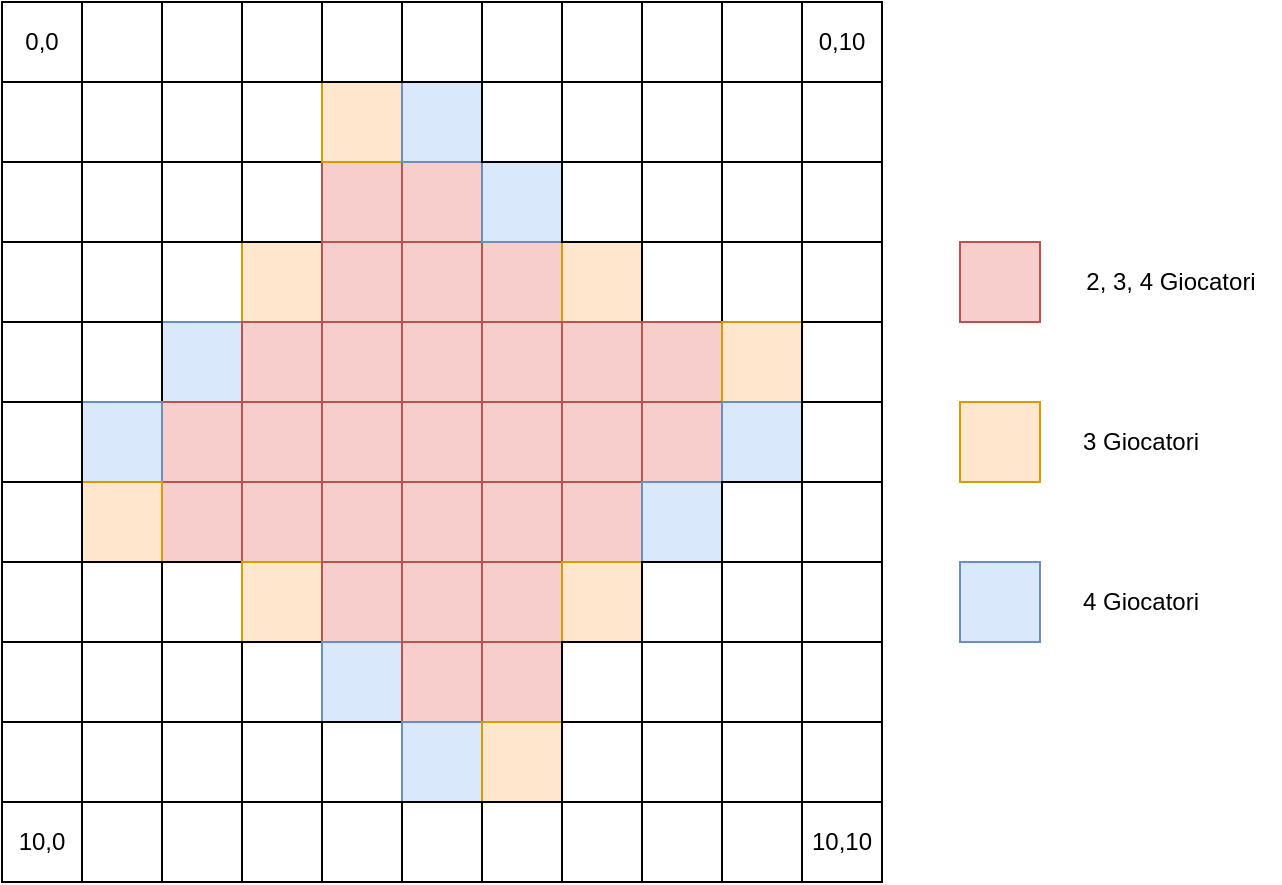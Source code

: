 <mxfile version="21.1.4" type="github">
  <diagram name="Pagina-1" id="-E2HQ6KpQesaJob6Ah_3">
    <mxGraphModel dx="755" dy="477" grid="1" gridSize="10" guides="1" tooltips="1" connect="1" arrows="1" fold="1" page="1" pageScale="1" pageWidth="827" pageHeight="1169" math="0" shadow="0">
      <root>
        <mxCell id="0" />
        <mxCell id="1" parent="0" />
        <mxCell id="nBvacR5jPzjU03QSo2Wc-1" value="" style="whiteSpace=wrap;html=1;aspect=fixed;" vertex="1" parent="1">
          <mxGeometry x="201" y="240" width="40" height="40" as="geometry" />
        </mxCell>
        <mxCell id="nBvacR5jPzjU03QSo2Wc-2" value="" style="whiteSpace=wrap;html=1;aspect=fixed;fillColor=#ffe6cc;strokeColor=#d79b00;" vertex="1" parent="1">
          <mxGeometry x="241" y="240" width="40" height="40" as="geometry" />
        </mxCell>
        <mxCell id="nBvacR5jPzjU03QSo2Wc-3" value="" style="whiteSpace=wrap;html=1;aspect=fixed;fillColor=#f8cecc;strokeColor=#b85450;" vertex="1" parent="1">
          <mxGeometry x="281" y="240" width="40" height="40" as="geometry" />
        </mxCell>
        <mxCell id="nBvacR5jPzjU03QSo2Wc-4" value="" style="whiteSpace=wrap;html=1;aspect=fixed;fillColor=#f8cecc;strokeColor=#b85450;" vertex="1" parent="1">
          <mxGeometry x="321" y="240" width="40" height="40" as="geometry" />
        </mxCell>
        <mxCell id="nBvacR5jPzjU03QSo2Wc-5" value="" style="whiteSpace=wrap;html=1;aspect=fixed;fillColor=#f8cecc;strokeColor=#b85450;" vertex="1" parent="1">
          <mxGeometry x="361" y="240" width="40" height="40" as="geometry" />
        </mxCell>
        <mxCell id="nBvacR5jPzjU03QSo2Wc-6" value="" style="whiteSpace=wrap;html=1;aspect=fixed;fillColor=#ffe6cc;strokeColor=#d79b00;" vertex="1" parent="1">
          <mxGeometry x="401" y="240" width="40" height="40" as="geometry" />
        </mxCell>
        <mxCell id="nBvacR5jPzjU03QSo2Wc-7" value="" style="whiteSpace=wrap;html=1;aspect=fixed;" vertex="1" parent="1">
          <mxGeometry x="441" y="240" width="40" height="40" as="geometry" />
        </mxCell>
        <mxCell id="nBvacR5jPzjU03QSo2Wc-8" value="" style="whiteSpace=wrap;html=1;aspect=fixed;" vertex="1" parent="1">
          <mxGeometry x="481" y="240" width="40" height="40" as="geometry" />
        </mxCell>
        <mxCell id="nBvacR5jPzjU03QSo2Wc-9" value="" style="whiteSpace=wrap;html=1;aspect=fixed;" vertex="1" parent="1">
          <mxGeometry x="161" y="240" width="40" height="40" as="geometry" />
        </mxCell>
        <mxCell id="nBvacR5jPzjU03QSo2Wc-10" value="" style="whiteSpace=wrap;html=1;aspect=fixed;" vertex="1" parent="1">
          <mxGeometry x="121" y="240" width="40" height="40" as="geometry" />
        </mxCell>
        <mxCell id="nBvacR5jPzjU03QSo2Wc-11" value="" style="whiteSpace=wrap;html=1;aspect=fixed;" vertex="1" parent="1">
          <mxGeometry x="521" y="240" width="40" height="40" as="geometry" />
        </mxCell>
        <mxCell id="nBvacR5jPzjU03QSo2Wc-12" value="" style="whiteSpace=wrap;html=1;aspect=fixed;fillColor=#dae8fc;strokeColor=#6c8ebf;" vertex="1" parent="1">
          <mxGeometry x="201" y="280" width="40" height="40" as="geometry" />
        </mxCell>
        <mxCell id="nBvacR5jPzjU03QSo2Wc-13" value="" style="whiteSpace=wrap;html=1;aspect=fixed;fillColor=#f8cecc;strokeColor=#b85450;" vertex="1" parent="1">
          <mxGeometry x="241" y="280" width="40" height="40" as="geometry" />
        </mxCell>
        <mxCell id="nBvacR5jPzjU03QSo2Wc-14" value="" style="whiteSpace=wrap;html=1;aspect=fixed;fillColor=#f8cecc;strokeColor=#b85450;" vertex="1" parent="1">
          <mxGeometry x="281" y="280" width="40" height="40" as="geometry" />
        </mxCell>
        <mxCell id="nBvacR5jPzjU03QSo2Wc-15" value="" style="whiteSpace=wrap;html=1;aspect=fixed;fillColor=#f8cecc;strokeColor=#b85450;" vertex="1" parent="1">
          <mxGeometry x="321" y="280" width="40" height="40" as="geometry" />
        </mxCell>
        <mxCell id="nBvacR5jPzjU03QSo2Wc-16" value="" style="whiteSpace=wrap;html=1;aspect=fixed;fillColor=#f8cecc;strokeColor=#b85450;" vertex="1" parent="1">
          <mxGeometry x="361" y="280" width="40" height="40" as="geometry" />
        </mxCell>
        <mxCell id="nBvacR5jPzjU03QSo2Wc-17" value="" style="whiteSpace=wrap;html=1;aspect=fixed;fillColor=#f8cecc;strokeColor=#b85450;" vertex="1" parent="1">
          <mxGeometry x="401" y="280" width="40" height="40" as="geometry" />
        </mxCell>
        <mxCell id="nBvacR5jPzjU03QSo2Wc-18" value="" style="whiteSpace=wrap;html=1;aspect=fixed;fillColor=#f8cecc;strokeColor=#b85450;" vertex="1" parent="1">
          <mxGeometry x="441" y="280" width="40" height="40" as="geometry" />
        </mxCell>
        <mxCell id="nBvacR5jPzjU03QSo2Wc-19" value="" style="whiteSpace=wrap;html=1;aspect=fixed;fillColor=#ffe6cc;strokeColor=#d79b00;" vertex="1" parent="1">
          <mxGeometry x="481" y="280" width="40" height="40" as="geometry" />
        </mxCell>
        <mxCell id="nBvacR5jPzjU03QSo2Wc-20" value="" style="whiteSpace=wrap;html=1;aspect=fixed;" vertex="1" parent="1">
          <mxGeometry x="161" y="280" width="40" height="40" as="geometry" />
        </mxCell>
        <mxCell id="nBvacR5jPzjU03QSo2Wc-21" value="" style="whiteSpace=wrap;html=1;aspect=fixed;" vertex="1" parent="1">
          <mxGeometry x="121" y="280" width="40" height="40" as="geometry" />
        </mxCell>
        <mxCell id="nBvacR5jPzjU03QSo2Wc-22" value="" style="whiteSpace=wrap;html=1;aspect=fixed;" vertex="1" parent="1">
          <mxGeometry x="521" y="280" width="40" height="40" as="geometry" />
        </mxCell>
        <mxCell id="nBvacR5jPzjU03QSo2Wc-23" value="" style="whiteSpace=wrap;html=1;aspect=fixed;" vertex="1" parent="1">
          <mxGeometry x="201" y="200" width="40" height="40" as="geometry" />
        </mxCell>
        <mxCell id="nBvacR5jPzjU03QSo2Wc-24" value="" style="whiteSpace=wrap;html=1;aspect=fixed;" vertex="1" parent="1">
          <mxGeometry x="241" y="200" width="40" height="40" as="geometry" />
        </mxCell>
        <mxCell id="nBvacR5jPzjU03QSo2Wc-25" value="" style="whiteSpace=wrap;html=1;aspect=fixed;fillColor=#f8cecc;strokeColor=#b85450;" vertex="1" parent="1">
          <mxGeometry x="281" y="200" width="40" height="40" as="geometry" />
        </mxCell>
        <mxCell id="nBvacR5jPzjU03QSo2Wc-26" value="" style="whiteSpace=wrap;html=1;aspect=fixed;fillColor=#f8cecc;strokeColor=#b85450;" vertex="1" parent="1">
          <mxGeometry x="321" y="200" width="40" height="40" as="geometry" />
        </mxCell>
        <mxCell id="nBvacR5jPzjU03QSo2Wc-27" value="" style="whiteSpace=wrap;html=1;aspect=fixed;fillColor=#dae8fc;strokeColor=#6c8ebf;" vertex="1" parent="1">
          <mxGeometry x="361" y="200" width="40" height="40" as="geometry" />
        </mxCell>
        <mxCell id="nBvacR5jPzjU03QSo2Wc-28" value="" style="whiteSpace=wrap;html=1;aspect=fixed;" vertex="1" parent="1">
          <mxGeometry x="401" y="200" width="40" height="40" as="geometry" />
        </mxCell>
        <mxCell id="nBvacR5jPzjU03QSo2Wc-29" value="" style="whiteSpace=wrap;html=1;aspect=fixed;" vertex="1" parent="1">
          <mxGeometry x="441" y="200" width="40" height="40" as="geometry" />
        </mxCell>
        <mxCell id="nBvacR5jPzjU03QSo2Wc-30" value="" style="whiteSpace=wrap;html=1;aspect=fixed;" vertex="1" parent="1">
          <mxGeometry x="481" y="200" width="40" height="40" as="geometry" />
        </mxCell>
        <mxCell id="nBvacR5jPzjU03QSo2Wc-31" value="" style="whiteSpace=wrap;html=1;aspect=fixed;" vertex="1" parent="1">
          <mxGeometry x="161" y="200" width="40" height="40" as="geometry" />
        </mxCell>
        <mxCell id="nBvacR5jPzjU03QSo2Wc-32" value="" style="whiteSpace=wrap;html=1;aspect=fixed;" vertex="1" parent="1">
          <mxGeometry x="121" y="200" width="40" height="40" as="geometry" />
        </mxCell>
        <mxCell id="nBvacR5jPzjU03QSo2Wc-33" value="" style="whiteSpace=wrap;html=1;aspect=fixed;" vertex="1" parent="1">
          <mxGeometry x="521" y="200" width="40" height="40" as="geometry" />
        </mxCell>
        <mxCell id="nBvacR5jPzjU03QSo2Wc-34" value="" style="whiteSpace=wrap;html=1;aspect=fixed;fillColor=#f8cecc;strokeColor=#b85450;" vertex="1" parent="1">
          <mxGeometry x="201" y="320" width="40" height="40" as="geometry" />
        </mxCell>
        <mxCell id="nBvacR5jPzjU03QSo2Wc-35" value="" style="whiteSpace=wrap;html=1;aspect=fixed;fillColor=#f8cecc;strokeColor=#b85450;" vertex="1" parent="1">
          <mxGeometry x="241" y="320" width="40" height="40" as="geometry" />
        </mxCell>
        <mxCell id="nBvacR5jPzjU03QSo2Wc-36" value="" style="whiteSpace=wrap;html=1;aspect=fixed;fillColor=#f8cecc;strokeColor=#b85450;" vertex="1" parent="1">
          <mxGeometry x="281" y="320" width="40" height="40" as="geometry" />
        </mxCell>
        <mxCell id="nBvacR5jPzjU03QSo2Wc-37" value="" style="whiteSpace=wrap;html=1;aspect=fixed;fillColor=#f8cecc;strokeColor=#b85450;" vertex="1" parent="1">
          <mxGeometry x="321" y="320" width="40" height="40" as="geometry" />
        </mxCell>
        <mxCell id="nBvacR5jPzjU03QSo2Wc-38" value="" style="whiteSpace=wrap;html=1;aspect=fixed;fillColor=#f8cecc;strokeColor=#b85450;" vertex="1" parent="1">
          <mxGeometry x="361" y="320" width="40" height="40" as="geometry" />
        </mxCell>
        <mxCell id="nBvacR5jPzjU03QSo2Wc-39" value="" style="whiteSpace=wrap;html=1;aspect=fixed;fillColor=#f8cecc;strokeColor=#b85450;" vertex="1" parent="1">
          <mxGeometry x="401" y="320" width="40" height="40" as="geometry" />
        </mxCell>
        <mxCell id="nBvacR5jPzjU03QSo2Wc-40" value="" style="whiteSpace=wrap;html=1;aspect=fixed;fillColor=#f8cecc;strokeColor=#b85450;" vertex="1" parent="1">
          <mxGeometry x="441" y="320" width="40" height="40" as="geometry" />
        </mxCell>
        <mxCell id="nBvacR5jPzjU03QSo2Wc-41" value="" style="whiteSpace=wrap;html=1;aspect=fixed;fillColor=#dae8fc;strokeColor=#6c8ebf;" vertex="1" parent="1">
          <mxGeometry x="481" y="320" width="40" height="40" as="geometry" />
        </mxCell>
        <mxCell id="nBvacR5jPzjU03QSo2Wc-42" value="" style="whiteSpace=wrap;html=1;aspect=fixed;fillColor=#dae8fc;strokeColor=#6c8ebf;" vertex="1" parent="1">
          <mxGeometry x="161" y="320" width="40" height="40" as="geometry" />
        </mxCell>
        <mxCell id="nBvacR5jPzjU03QSo2Wc-43" value="" style="whiteSpace=wrap;html=1;aspect=fixed;" vertex="1" parent="1">
          <mxGeometry x="121" y="320" width="40" height="40" as="geometry" />
        </mxCell>
        <mxCell id="nBvacR5jPzjU03QSo2Wc-44" value="" style="whiteSpace=wrap;html=1;aspect=fixed;" vertex="1" parent="1">
          <mxGeometry x="521" y="320" width="40" height="40" as="geometry" />
        </mxCell>
        <mxCell id="nBvacR5jPzjU03QSo2Wc-45" value="" style="whiteSpace=wrap;html=1;aspect=fixed;fillColor=#f8cecc;strokeColor=#b85450;" vertex="1" parent="1">
          <mxGeometry x="201" y="360" width="40" height="40" as="geometry" />
        </mxCell>
        <mxCell id="nBvacR5jPzjU03QSo2Wc-46" value="" style="whiteSpace=wrap;html=1;aspect=fixed;fillColor=#f8cecc;strokeColor=#b85450;" vertex="1" parent="1">
          <mxGeometry x="241" y="360" width="40" height="40" as="geometry" />
        </mxCell>
        <mxCell id="nBvacR5jPzjU03QSo2Wc-47" value="" style="whiteSpace=wrap;html=1;aspect=fixed;fillColor=#f8cecc;strokeColor=#b85450;" vertex="1" parent="1">
          <mxGeometry x="281" y="360" width="40" height="40" as="geometry" />
        </mxCell>
        <mxCell id="nBvacR5jPzjU03QSo2Wc-48" value="" style="whiteSpace=wrap;html=1;aspect=fixed;fillColor=#f8cecc;strokeColor=#b85450;" vertex="1" parent="1">
          <mxGeometry x="321" y="360" width="40" height="40" as="geometry" />
        </mxCell>
        <mxCell id="nBvacR5jPzjU03QSo2Wc-49" value="" style="whiteSpace=wrap;html=1;aspect=fixed;fillColor=#f8cecc;strokeColor=#b85450;" vertex="1" parent="1">
          <mxGeometry x="361" y="360" width="40" height="40" as="geometry" />
        </mxCell>
        <mxCell id="nBvacR5jPzjU03QSo2Wc-50" value="" style="whiteSpace=wrap;html=1;aspect=fixed;fillColor=#f8cecc;strokeColor=#b85450;" vertex="1" parent="1">
          <mxGeometry x="401" y="360" width="40" height="40" as="geometry" />
        </mxCell>
        <mxCell id="nBvacR5jPzjU03QSo2Wc-51" value="" style="whiteSpace=wrap;html=1;aspect=fixed;fillColor=#dae8fc;strokeColor=#6c8ebf;" vertex="1" parent="1">
          <mxGeometry x="441" y="360" width="40" height="40" as="geometry" />
        </mxCell>
        <mxCell id="nBvacR5jPzjU03QSo2Wc-52" value="" style="whiteSpace=wrap;html=1;aspect=fixed;" vertex="1" parent="1">
          <mxGeometry x="481" y="360" width="40" height="40" as="geometry" />
        </mxCell>
        <mxCell id="nBvacR5jPzjU03QSo2Wc-53" value="" style="whiteSpace=wrap;html=1;aspect=fixed;fillColor=#ffe6cc;strokeColor=#d79b00;" vertex="1" parent="1">
          <mxGeometry x="161" y="360" width="40" height="40" as="geometry" />
        </mxCell>
        <mxCell id="nBvacR5jPzjU03QSo2Wc-54" value="" style="whiteSpace=wrap;html=1;aspect=fixed;" vertex="1" parent="1">
          <mxGeometry x="121" y="360" width="40" height="40" as="geometry" />
        </mxCell>
        <mxCell id="nBvacR5jPzjU03QSo2Wc-55" value="" style="whiteSpace=wrap;html=1;aspect=fixed;" vertex="1" parent="1">
          <mxGeometry x="521" y="360" width="40" height="40" as="geometry" />
        </mxCell>
        <mxCell id="nBvacR5jPzjU03QSo2Wc-56" value="" style="whiteSpace=wrap;html=1;aspect=fixed;" vertex="1" parent="1">
          <mxGeometry x="201" y="160" width="40" height="40" as="geometry" />
        </mxCell>
        <mxCell id="nBvacR5jPzjU03QSo2Wc-57" value="" style="whiteSpace=wrap;html=1;aspect=fixed;" vertex="1" parent="1">
          <mxGeometry x="241" y="160" width="40" height="40" as="geometry" />
        </mxCell>
        <mxCell id="nBvacR5jPzjU03QSo2Wc-58" value="" style="whiteSpace=wrap;html=1;aspect=fixed;fillColor=#ffe6cc;strokeColor=#d79b00;" vertex="1" parent="1">
          <mxGeometry x="281" y="160" width="40" height="40" as="geometry" />
        </mxCell>
        <mxCell id="nBvacR5jPzjU03QSo2Wc-59" value="" style="whiteSpace=wrap;html=1;aspect=fixed;fillColor=#dae8fc;strokeColor=#6c8ebf;" vertex="1" parent="1">
          <mxGeometry x="321" y="160" width="40" height="40" as="geometry" />
        </mxCell>
        <mxCell id="nBvacR5jPzjU03QSo2Wc-60" value="" style="whiteSpace=wrap;html=1;aspect=fixed;" vertex="1" parent="1">
          <mxGeometry x="361" y="160" width="40" height="40" as="geometry" />
        </mxCell>
        <mxCell id="nBvacR5jPzjU03QSo2Wc-61" value="" style="whiteSpace=wrap;html=1;aspect=fixed;" vertex="1" parent="1">
          <mxGeometry x="401" y="160" width="40" height="40" as="geometry" />
        </mxCell>
        <mxCell id="nBvacR5jPzjU03QSo2Wc-62" value="" style="whiteSpace=wrap;html=1;aspect=fixed;" vertex="1" parent="1">
          <mxGeometry x="441" y="160" width="40" height="40" as="geometry" />
        </mxCell>
        <mxCell id="nBvacR5jPzjU03QSo2Wc-63" value="" style="whiteSpace=wrap;html=1;aspect=fixed;" vertex="1" parent="1">
          <mxGeometry x="481" y="160" width="40" height="40" as="geometry" />
        </mxCell>
        <mxCell id="nBvacR5jPzjU03QSo2Wc-64" value="" style="whiteSpace=wrap;html=1;aspect=fixed;" vertex="1" parent="1">
          <mxGeometry x="161" y="160" width="40" height="40" as="geometry" />
        </mxCell>
        <mxCell id="nBvacR5jPzjU03QSo2Wc-65" value="" style="whiteSpace=wrap;html=1;aspect=fixed;" vertex="1" parent="1">
          <mxGeometry x="121" y="160" width="40" height="40" as="geometry" />
        </mxCell>
        <mxCell id="nBvacR5jPzjU03QSo2Wc-66" value="" style="whiteSpace=wrap;html=1;aspect=fixed;" vertex="1" parent="1">
          <mxGeometry x="521" y="160" width="40" height="40" as="geometry" />
        </mxCell>
        <mxCell id="nBvacR5jPzjU03QSo2Wc-67" value="" style="whiteSpace=wrap;html=1;aspect=fixed;" vertex="1" parent="1">
          <mxGeometry x="201" y="120" width="40" height="40" as="geometry" />
        </mxCell>
        <mxCell id="nBvacR5jPzjU03QSo2Wc-68" value="" style="whiteSpace=wrap;html=1;aspect=fixed;" vertex="1" parent="1">
          <mxGeometry x="241" y="120" width="40" height="40" as="geometry" />
        </mxCell>
        <mxCell id="nBvacR5jPzjU03QSo2Wc-69" value="" style="whiteSpace=wrap;html=1;aspect=fixed;" vertex="1" parent="1">
          <mxGeometry x="281" y="120" width="40" height="40" as="geometry" />
        </mxCell>
        <mxCell id="nBvacR5jPzjU03QSo2Wc-70" value="" style="whiteSpace=wrap;html=1;aspect=fixed;" vertex="1" parent="1">
          <mxGeometry x="321" y="120" width="40" height="40" as="geometry" />
        </mxCell>
        <mxCell id="nBvacR5jPzjU03QSo2Wc-71" value="" style="whiteSpace=wrap;html=1;aspect=fixed;" vertex="1" parent="1">
          <mxGeometry x="361" y="120" width="40" height="40" as="geometry" />
        </mxCell>
        <mxCell id="nBvacR5jPzjU03QSo2Wc-72" value="" style="whiteSpace=wrap;html=1;aspect=fixed;" vertex="1" parent="1">
          <mxGeometry x="401" y="120" width="40" height="40" as="geometry" />
        </mxCell>
        <mxCell id="nBvacR5jPzjU03QSo2Wc-73" value="" style="whiteSpace=wrap;html=1;aspect=fixed;" vertex="1" parent="1">
          <mxGeometry x="441" y="120" width="40" height="40" as="geometry" />
        </mxCell>
        <mxCell id="nBvacR5jPzjU03QSo2Wc-74" value="" style="whiteSpace=wrap;html=1;aspect=fixed;" vertex="1" parent="1">
          <mxGeometry x="481" y="120" width="40" height="40" as="geometry" />
        </mxCell>
        <mxCell id="nBvacR5jPzjU03QSo2Wc-75" value="" style="whiteSpace=wrap;html=1;aspect=fixed;" vertex="1" parent="1">
          <mxGeometry x="161" y="120" width="40" height="40" as="geometry" />
        </mxCell>
        <mxCell id="nBvacR5jPzjU03QSo2Wc-76" value="0,0" style="whiteSpace=wrap;html=1;aspect=fixed;" vertex="1" parent="1">
          <mxGeometry x="121" y="120" width="40" height="40" as="geometry" />
        </mxCell>
        <mxCell id="nBvacR5jPzjU03QSo2Wc-77" value="0,10" style="whiteSpace=wrap;html=1;aspect=fixed;" vertex="1" parent="1">
          <mxGeometry x="521" y="120" width="40" height="40" as="geometry" />
        </mxCell>
        <mxCell id="nBvacR5jPzjU03QSo2Wc-78" value="" style="whiteSpace=wrap;html=1;aspect=fixed;" vertex="1" parent="1">
          <mxGeometry x="201" y="400" width="40" height="40" as="geometry" />
        </mxCell>
        <mxCell id="nBvacR5jPzjU03QSo2Wc-79" value="" style="whiteSpace=wrap;html=1;aspect=fixed;fillColor=#ffe6cc;strokeColor=#d79b00;" vertex="1" parent="1">
          <mxGeometry x="241" y="400" width="40" height="40" as="geometry" />
        </mxCell>
        <mxCell id="nBvacR5jPzjU03QSo2Wc-80" value="" style="whiteSpace=wrap;html=1;aspect=fixed;fillColor=#f8cecc;strokeColor=#b85450;" vertex="1" parent="1">
          <mxGeometry x="281" y="400" width="40" height="40" as="geometry" />
        </mxCell>
        <mxCell id="nBvacR5jPzjU03QSo2Wc-81" value="" style="whiteSpace=wrap;html=1;aspect=fixed;fillColor=#f8cecc;strokeColor=#b85450;" vertex="1" parent="1">
          <mxGeometry x="321" y="400" width="40" height="40" as="geometry" />
        </mxCell>
        <mxCell id="nBvacR5jPzjU03QSo2Wc-82" value="" style="whiteSpace=wrap;html=1;aspect=fixed;fillColor=#f8cecc;strokeColor=#b85450;" vertex="1" parent="1">
          <mxGeometry x="361" y="400" width="40" height="40" as="geometry" />
        </mxCell>
        <mxCell id="nBvacR5jPzjU03QSo2Wc-83" value="" style="whiteSpace=wrap;html=1;aspect=fixed;fillColor=#ffe6cc;strokeColor=#d79b00;" vertex="1" parent="1">
          <mxGeometry x="401" y="400" width="40" height="40" as="geometry" />
        </mxCell>
        <mxCell id="nBvacR5jPzjU03QSo2Wc-84" value="" style="whiteSpace=wrap;html=1;aspect=fixed;" vertex="1" parent="1">
          <mxGeometry x="441" y="400" width="40" height="40" as="geometry" />
        </mxCell>
        <mxCell id="nBvacR5jPzjU03QSo2Wc-85" value="" style="whiteSpace=wrap;html=1;aspect=fixed;" vertex="1" parent="1">
          <mxGeometry x="481" y="400" width="40" height="40" as="geometry" />
        </mxCell>
        <mxCell id="nBvacR5jPzjU03QSo2Wc-86" value="" style="whiteSpace=wrap;html=1;aspect=fixed;" vertex="1" parent="1">
          <mxGeometry x="161" y="400" width="40" height="40" as="geometry" />
        </mxCell>
        <mxCell id="nBvacR5jPzjU03QSo2Wc-87" value="" style="whiteSpace=wrap;html=1;aspect=fixed;" vertex="1" parent="1">
          <mxGeometry x="121" y="400" width="40" height="40" as="geometry" />
        </mxCell>
        <mxCell id="nBvacR5jPzjU03QSo2Wc-88" value="" style="whiteSpace=wrap;html=1;aspect=fixed;" vertex="1" parent="1">
          <mxGeometry x="521" y="400" width="40" height="40" as="geometry" />
        </mxCell>
        <mxCell id="nBvacR5jPzjU03QSo2Wc-89" value="" style="whiteSpace=wrap;html=1;aspect=fixed;" vertex="1" parent="1">
          <mxGeometry x="201" y="440" width="40" height="40" as="geometry" />
        </mxCell>
        <mxCell id="nBvacR5jPzjU03QSo2Wc-90" value="" style="whiteSpace=wrap;html=1;aspect=fixed;" vertex="1" parent="1">
          <mxGeometry x="241" y="440" width="40" height="40" as="geometry" />
        </mxCell>
        <mxCell id="nBvacR5jPzjU03QSo2Wc-91" value="" style="whiteSpace=wrap;html=1;aspect=fixed;fillColor=#dae8fc;strokeColor=#6c8ebf;" vertex="1" parent="1">
          <mxGeometry x="281" y="440" width="40" height="40" as="geometry" />
        </mxCell>
        <mxCell id="nBvacR5jPzjU03QSo2Wc-92" value="" style="whiteSpace=wrap;html=1;aspect=fixed;fillColor=#f8cecc;strokeColor=#b85450;" vertex="1" parent="1">
          <mxGeometry x="321" y="440" width="40" height="40" as="geometry" />
        </mxCell>
        <mxCell id="nBvacR5jPzjU03QSo2Wc-93" value="" style="whiteSpace=wrap;html=1;aspect=fixed;fillColor=#f8cecc;strokeColor=#b85450;" vertex="1" parent="1">
          <mxGeometry x="361" y="440" width="40" height="40" as="geometry" />
        </mxCell>
        <mxCell id="nBvacR5jPzjU03QSo2Wc-94" value="" style="whiteSpace=wrap;html=1;aspect=fixed;" vertex="1" parent="1">
          <mxGeometry x="401" y="440" width="40" height="40" as="geometry" />
        </mxCell>
        <mxCell id="nBvacR5jPzjU03QSo2Wc-95" value="" style="whiteSpace=wrap;html=1;aspect=fixed;" vertex="1" parent="1">
          <mxGeometry x="441" y="440" width="40" height="40" as="geometry" />
        </mxCell>
        <mxCell id="nBvacR5jPzjU03QSo2Wc-96" value="" style="whiteSpace=wrap;html=1;aspect=fixed;" vertex="1" parent="1">
          <mxGeometry x="481" y="440" width="40" height="40" as="geometry" />
        </mxCell>
        <mxCell id="nBvacR5jPzjU03QSo2Wc-97" value="" style="whiteSpace=wrap;html=1;aspect=fixed;" vertex="1" parent="1">
          <mxGeometry x="161" y="440" width="40" height="40" as="geometry" />
        </mxCell>
        <mxCell id="nBvacR5jPzjU03QSo2Wc-98" value="" style="whiteSpace=wrap;html=1;aspect=fixed;" vertex="1" parent="1">
          <mxGeometry x="121" y="440" width="40" height="40" as="geometry" />
        </mxCell>
        <mxCell id="nBvacR5jPzjU03QSo2Wc-99" value="" style="whiteSpace=wrap;html=1;aspect=fixed;" vertex="1" parent="1">
          <mxGeometry x="521" y="440" width="40" height="40" as="geometry" />
        </mxCell>
        <mxCell id="nBvacR5jPzjU03QSo2Wc-100" value="" style="whiteSpace=wrap;html=1;aspect=fixed;" vertex="1" parent="1">
          <mxGeometry x="201" y="480" width="40" height="40" as="geometry" />
        </mxCell>
        <mxCell id="nBvacR5jPzjU03QSo2Wc-101" value="" style="whiteSpace=wrap;html=1;aspect=fixed;" vertex="1" parent="1">
          <mxGeometry x="241" y="480" width="40" height="40" as="geometry" />
        </mxCell>
        <mxCell id="nBvacR5jPzjU03QSo2Wc-102" value="" style="whiteSpace=wrap;html=1;aspect=fixed;" vertex="1" parent="1">
          <mxGeometry x="281" y="480" width="40" height="40" as="geometry" />
        </mxCell>
        <mxCell id="nBvacR5jPzjU03QSo2Wc-103" value="" style="whiteSpace=wrap;html=1;aspect=fixed;fillColor=#dae8fc;strokeColor=#6c8ebf;" vertex="1" parent="1">
          <mxGeometry x="321" y="480" width="40" height="40" as="geometry" />
        </mxCell>
        <mxCell id="nBvacR5jPzjU03QSo2Wc-104" value="" style="whiteSpace=wrap;html=1;aspect=fixed;fillColor=#ffe6cc;strokeColor=#d79b00;" vertex="1" parent="1">
          <mxGeometry x="361" y="480" width="40" height="40" as="geometry" />
        </mxCell>
        <mxCell id="nBvacR5jPzjU03QSo2Wc-105" value="" style="whiteSpace=wrap;html=1;aspect=fixed;" vertex="1" parent="1">
          <mxGeometry x="401" y="480" width="40" height="40" as="geometry" />
        </mxCell>
        <mxCell id="nBvacR5jPzjU03QSo2Wc-106" value="" style="whiteSpace=wrap;html=1;aspect=fixed;" vertex="1" parent="1">
          <mxGeometry x="441" y="480" width="40" height="40" as="geometry" />
        </mxCell>
        <mxCell id="nBvacR5jPzjU03QSo2Wc-107" value="" style="whiteSpace=wrap;html=1;aspect=fixed;" vertex="1" parent="1">
          <mxGeometry x="481" y="480" width="40" height="40" as="geometry" />
        </mxCell>
        <mxCell id="nBvacR5jPzjU03QSo2Wc-108" value="" style="whiteSpace=wrap;html=1;aspect=fixed;" vertex="1" parent="1">
          <mxGeometry x="161" y="480" width="40" height="40" as="geometry" />
        </mxCell>
        <mxCell id="nBvacR5jPzjU03QSo2Wc-109" value="" style="whiteSpace=wrap;html=1;aspect=fixed;" vertex="1" parent="1">
          <mxGeometry x="121" y="480" width="40" height="40" as="geometry" />
        </mxCell>
        <mxCell id="nBvacR5jPzjU03QSo2Wc-110" value="" style="whiteSpace=wrap;html=1;aspect=fixed;" vertex="1" parent="1">
          <mxGeometry x="521" y="480" width="40" height="40" as="geometry" />
        </mxCell>
        <mxCell id="nBvacR5jPzjU03QSo2Wc-111" value="" style="whiteSpace=wrap;html=1;aspect=fixed;" vertex="1" parent="1">
          <mxGeometry x="201" y="520" width="40" height="40" as="geometry" />
        </mxCell>
        <mxCell id="nBvacR5jPzjU03QSo2Wc-112" value="" style="whiteSpace=wrap;html=1;aspect=fixed;" vertex="1" parent="1">
          <mxGeometry x="241" y="520" width="40" height="40" as="geometry" />
        </mxCell>
        <mxCell id="nBvacR5jPzjU03QSo2Wc-113" value="" style="whiteSpace=wrap;html=1;aspect=fixed;" vertex="1" parent="1">
          <mxGeometry x="281" y="520" width="40" height="40" as="geometry" />
        </mxCell>
        <mxCell id="nBvacR5jPzjU03QSo2Wc-114" value="" style="whiteSpace=wrap;html=1;aspect=fixed;" vertex="1" parent="1">
          <mxGeometry x="321" y="520" width="40" height="40" as="geometry" />
        </mxCell>
        <mxCell id="nBvacR5jPzjU03QSo2Wc-115" value="" style="whiteSpace=wrap;html=1;aspect=fixed;" vertex="1" parent="1">
          <mxGeometry x="361" y="520" width="40" height="40" as="geometry" />
        </mxCell>
        <mxCell id="nBvacR5jPzjU03QSo2Wc-116" value="" style="whiteSpace=wrap;html=1;aspect=fixed;" vertex="1" parent="1">
          <mxGeometry x="401" y="520" width="40" height="40" as="geometry" />
        </mxCell>
        <mxCell id="nBvacR5jPzjU03QSo2Wc-117" value="" style="whiteSpace=wrap;html=1;aspect=fixed;" vertex="1" parent="1">
          <mxGeometry x="441" y="520" width="40" height="40" as="geometry" />
        </mxCell>
        <mxCell id="nBvacR5jPzjU03QSo2Wc-118" value="" style="whiteSpace=wrap;html=1;aspect=fixed;" vertex="1" parent="1">
          <mxGeometry x="481" y="520" width="40" height="40" as="geometry" />
        </mxCell>
        <mxCell id="nBvacR5jPzjU03QSo2Wc-119" value="" style="whiteSpace=wrap;html=1;aspect=fixed;" vertex="1" parent="1">
          <mxGeometry x="161" y="520" width="40" height="40" as="geometry" />
        </mxCell>
        <mxCell id="nBvacR5jPzjU03QSo2Wc-120" value="10,0" style="whiteSpace=wrap;html=1;aspect=fixed;" vertex="1" parent="1">
          <mxGeometry x="121" y="520" width="40" height="40" as="geometry" />
        </mxCell>
        <mxCell id="nBvacR5jPzjU03QSo2Wc-121" value="10,10" style="whiteSpace=wrap;html=1;aspect=fixed;" vertex="1" parent="1">
          <mxGeometry x="521" y="520" width="40" height="40" as="geometry" />
        </mxCell>
        <mxCell id="nBvacR5jPzjU03QSo2Wc-122" value="" style="whiteSpace=wrap;html=1;aspect=fixed;fillColor=#ffe6cc;strokeColor=#d79b00;" vertex="1" parent="1">
          <mxGeometry x="600" y="320" width="40" height="40" as="geometry" />
        </mxCell>
        <mxCell id="nBvacR5jPzjU03QSo2Wc-123" value="" style="whiteSpace=wrap;html=1;aspect=fixed;fillColor=#f8cecc;strokeColor=#b85450;" vertex="1" parent="1">
          <mxGeometry x="600" y="240" width="40" height="40" as="geometry" />
        </mxCell>
        <mxCell id="nBvacR5jPzjU03QSo2Wc-124" value="" style="whiteSpace=wrap;html=1;aspect=fixed;fillColor=#dae8fc;strokeColor=#6c8ebf;" vertex="1" parent="1">
          <mxGeometry x="600" y="400" width="40" height="40" as="geometry" />
        </mxCell>
        <mxCell id="nBvacR5jPzjU03QSo2Wc-125" value="&lt;div&gt;2, 3, 4 Giocatori&lt;/div&gt;" style="text;html=1;align=center;verticalAlign=middle;resizable=0;points=[];autosize=1;strokeColor=none;fillColor=none;" vertex="1" parent="1">
          <mxGeometry x="650" y="245" width="110" height="30" as="geometry" />
        </mxCell>
        <mxCell id="nBvacR5jPzjU03QSo2Wc-126" value="3 Giocatori" style="text;html=1;align=center;verticalAlign=middle;resizable=0;points=[];autosize=1;strokeColor=none;fillColor=none;" vertex="1" parent="1">
          <mxGeometry x="650" y="325" width="80" height="30" as="geometry" />
        </mxCell>
        <mxCell id="nBvacR5jPzjU03QSo2Wc-128" value="&lt;div&gt;4 Giocatori&lt;/div&gt;" style="text;html=1;align=center;verticalAlign=middle;resizable=0;points=[];autosize=1;strokeColor=none;fillColor=none;" vertex="1" parent="1">
          <mxGeometry x="650" y="405" width="80" height="30" as="geometry" />
        </mxCell>
      </root>
    </mxGraphModel>
  </diagram>
</mxfile>

